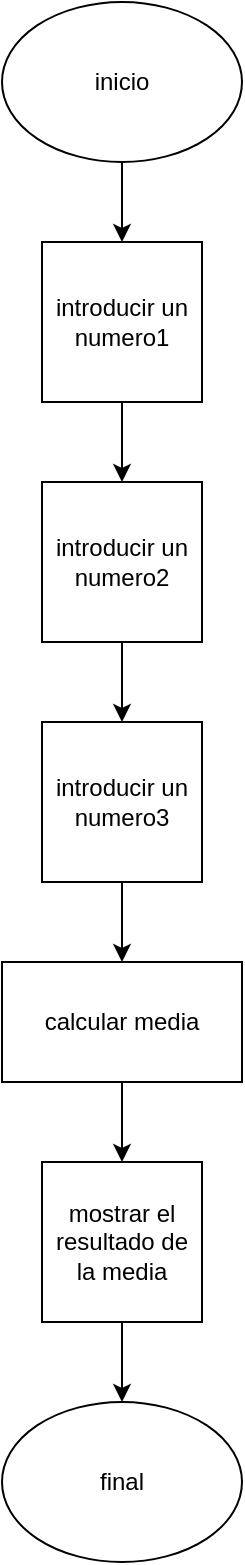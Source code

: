 <mxfile version="28.2.7">
  <diagram name="Página-1" id="lpAWQ5Urh4B4VcDRIBTK">
    <mxGraphModel dx="1185" dy="643" grid="1" gridSize="10" guides="1" tooltips="1" connect="1" arrows="1" fold="1" page="1" pageScale="1" pageWidth="3956" pageHeight="1920" math="0" shadow="0">
      <root>
        <mxCell id="0" />
        <mxCell id="1" parent="0" />
        <mxCell id="1wijcPB8x8FrTGQwCDNw-5" style="edgeStyle=orthogonalEdgeStyle;rounded=0;orthogonalLoop=1;jettySize=auto;html=1;entryX=0.5;entryY=0;entryDx=0;entryDy=0;" parent="1" source="bDlArgT7QjAYrvo1HoKL-1" target="bDlArgT7QjAYrvo1HoKL-2" edge="1">
          <mxGeometry relative="1" as="geometry" />
        </mxCell>
        <mxCell id="bDlArgT7QjAYrvo1HoKL-1" value="inicio" style="ellipse;whiteSpace=wrap;html=1;" parent="1" vertex="1">
          <mxGeometry x="100" y="40" width="120" height="80" as="geometry" />
        </mxCell>
        <mxCell id="1wijcPB8x8FrTGQwCDNw-6" style="edgeStyle=orthogonalEdgeStyle;rounded=0;orthogonalLoop=1;jettySize=auto;html=1;entryX=0.5;entryY=0;entryDx=0;entryDy=0;" parent="1" source="bDlArgT7QjAYrvo1HoKL-2" target="bDlArgT7QjAYrvo1HoKL-3" edge="1">
          <mxGeometry relative="1" as="geometry" />
        </mxCell>
        <mxCell id="bDlArgT7QjAYrvo1HoKL-2" value="introducir un numero1" style="whiteSpace=wrap;html=1;aspect=fixed;" parent="1" vertex="1">
          <mxGeometry x="120" y="160" width="80" height="80" as="geometry" />
        </mxCell>
        <mxCell id="1wijcPB8x8FrTGQwCDNw-7" style="edgeStyle=orthogonalEdgeStyle;rounded=0;orthogonalLoop=1;jettySize=auto;html=1;entryX=0.5;entryY=0;entryDx=0;entryDy=0;" parent="1" source="bDlArgT7QjAYrvo1HoKL-3" target="1wijcPB8x8FrTGQwCDNw-1" edge="1">
          <mxGeometry relative="1" as="geometry" />
        </mxCell>
        <mxCell id="bDlArgT7QjAYrvo1HoKL-3" value="introducir un numero2" style="whiteSpace=wrap;html=1;aspect=fixed;" parent="1" vertex="1">
          <mxGeometry x="120" y="280" width="80" height="80" as="geometry" />
        </mxCell>
        <mxCell id="1wijcPB8x8FrTGQwCDNw-8" style="edgeStyle=orthogonalEdgeStyle;rounded=0;orthogonalLoop=1;jettySize=auto;html=1;entryX=0.5;entryY=0;entryDx=0;entryDy=0;" parent="1" source="1wijcPB8x8FrTGQwCDNw-1" target="1wijcPB8x8FrTGQwCDNw-2" edge="1">
          <mxGeometry relative="1" as="geometry" />
        </mxCell>
        <mxCell id="1wijcPB8x8FrTGQwCDNw-1" value="introducir un numero3" style="whiteSpace=wrap;html=1;aspect=fixed;" parent="1" vertex="1">
          <mxGeometry x="120" y="400" width="80" height="80" as="geometry" />
        </mxCell>
        <mxCell id="1wijcPB8x8FrTGQwCDNw-9" style="edgeStyle=orthogonalEdgeStyle;rounded=0;orthogonalLoop=1;jettySize=auto;html=1;entryX=0.5;entryY=0;entryDx=0;entryDy=0;" parent="1" source="1wijcPB8x8FrTGQwCDNw-2" target="1wijcPB8x8FrTGQwCDNw-3" edge="1">
          <mxGeometry relative="1" as="geometry" />
        </mxCell>
        <mxCell id="1wijcPB8x8FrTGQwCDNw-2" value="calcular media" style="rounded=0;whiteSpace=wrap;html=1;" parent="1" vertex="1">
          <mxGeometry x="100" y="520" width="120" height="60" as="geometry" />
        </mxCell>
        <mxCell id="1wijcPB8x8FrTGQwCDNw-10" style="edgeStyle=orthogonalEdgeStyle;rounded=0;orthogonalLoop=1;jettySize=auto;html=1;" parent="1" source="1wijcPB8x8FrTGQwCDNw-3" target="1wijcPB8x8FrTGQwCDNw-4" edge="1">
          <mxGeometry relative="1" as="geometry" />
        </mxCell>
        <mxCell id="1wijcPB8x8FrTGQwCDNw-3" value="mostrar el resultado de la media" style="whiteSpace=wrap;html=1;aspect=fixed;" parent="1" vertex="1">
          <mxGeometry x="120" y="620" width="80" height="80" as="geometry" />
        </mxCell>
        <mxCell id="1wijcPB8x8FrTGQwCDNw-4" value="final" style="ellipse;whiteSpace=wrap;html=1;" parent="1" vertex="1">
          <mxGeometry x="100" y="740" width="120" height="80" as="geometry" />
        </mxCell>
      </root>
    </mxGraphModel>
  </diagram>
</mxfile>
